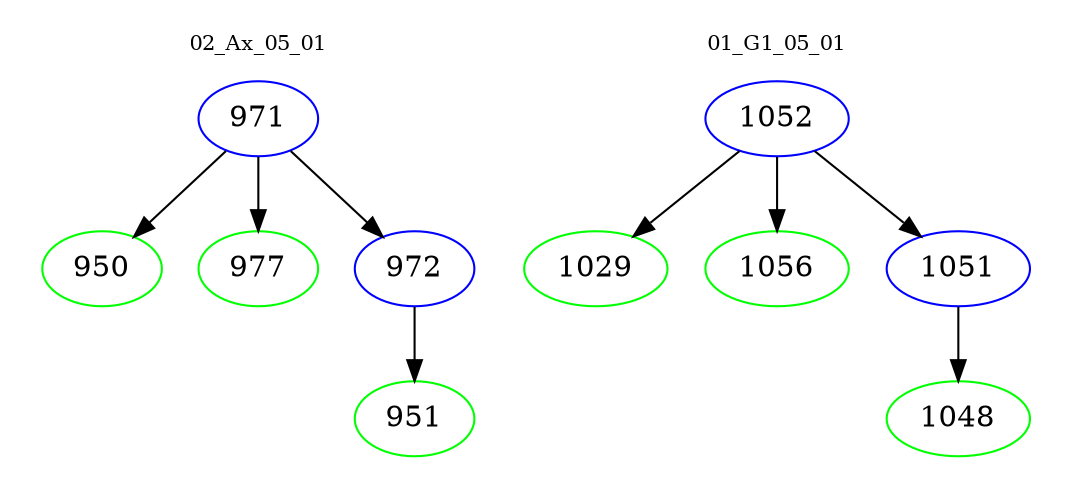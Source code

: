 digraph{
subgraph cluster_0 {
color = white
label = "02_Ax_05_01";
fontsize=10;
T0_971 [label="971", color="blue"]
T0_971 -> T0_950 [color="black"]
T0_950 [label="950", color="green"]
T0_971 -> T0_977 [color="black"]
T0_977 [label="977", color="green"]
T0_971 -> T0_972 [color="black"]
T0_972 [label="972", color="blue"]
T0_972 -> T0_951 [color="black"]
T0_951 [label="951", color="green"]
}
subgraph cluster_1 {
color = white
label = "01_G1_05_01";
fontsize=10;
T1_1052 [label="1052", color="blue"]
T1_1052 -> T1_1029 [color="black"]
T1_1029 [label="1029", color="green"]
T1_1052 -> T1_1056 [color="black"]
T1_1056 [label="1056", color="green"]
T1_1052 -> T1_1051 [color="black"]
T1_1051 [label="1051", color="blue"]
T1_1051 -> T1_1048 [color="black"]
T1_1048 [label="1048", color="green"]
}
}
